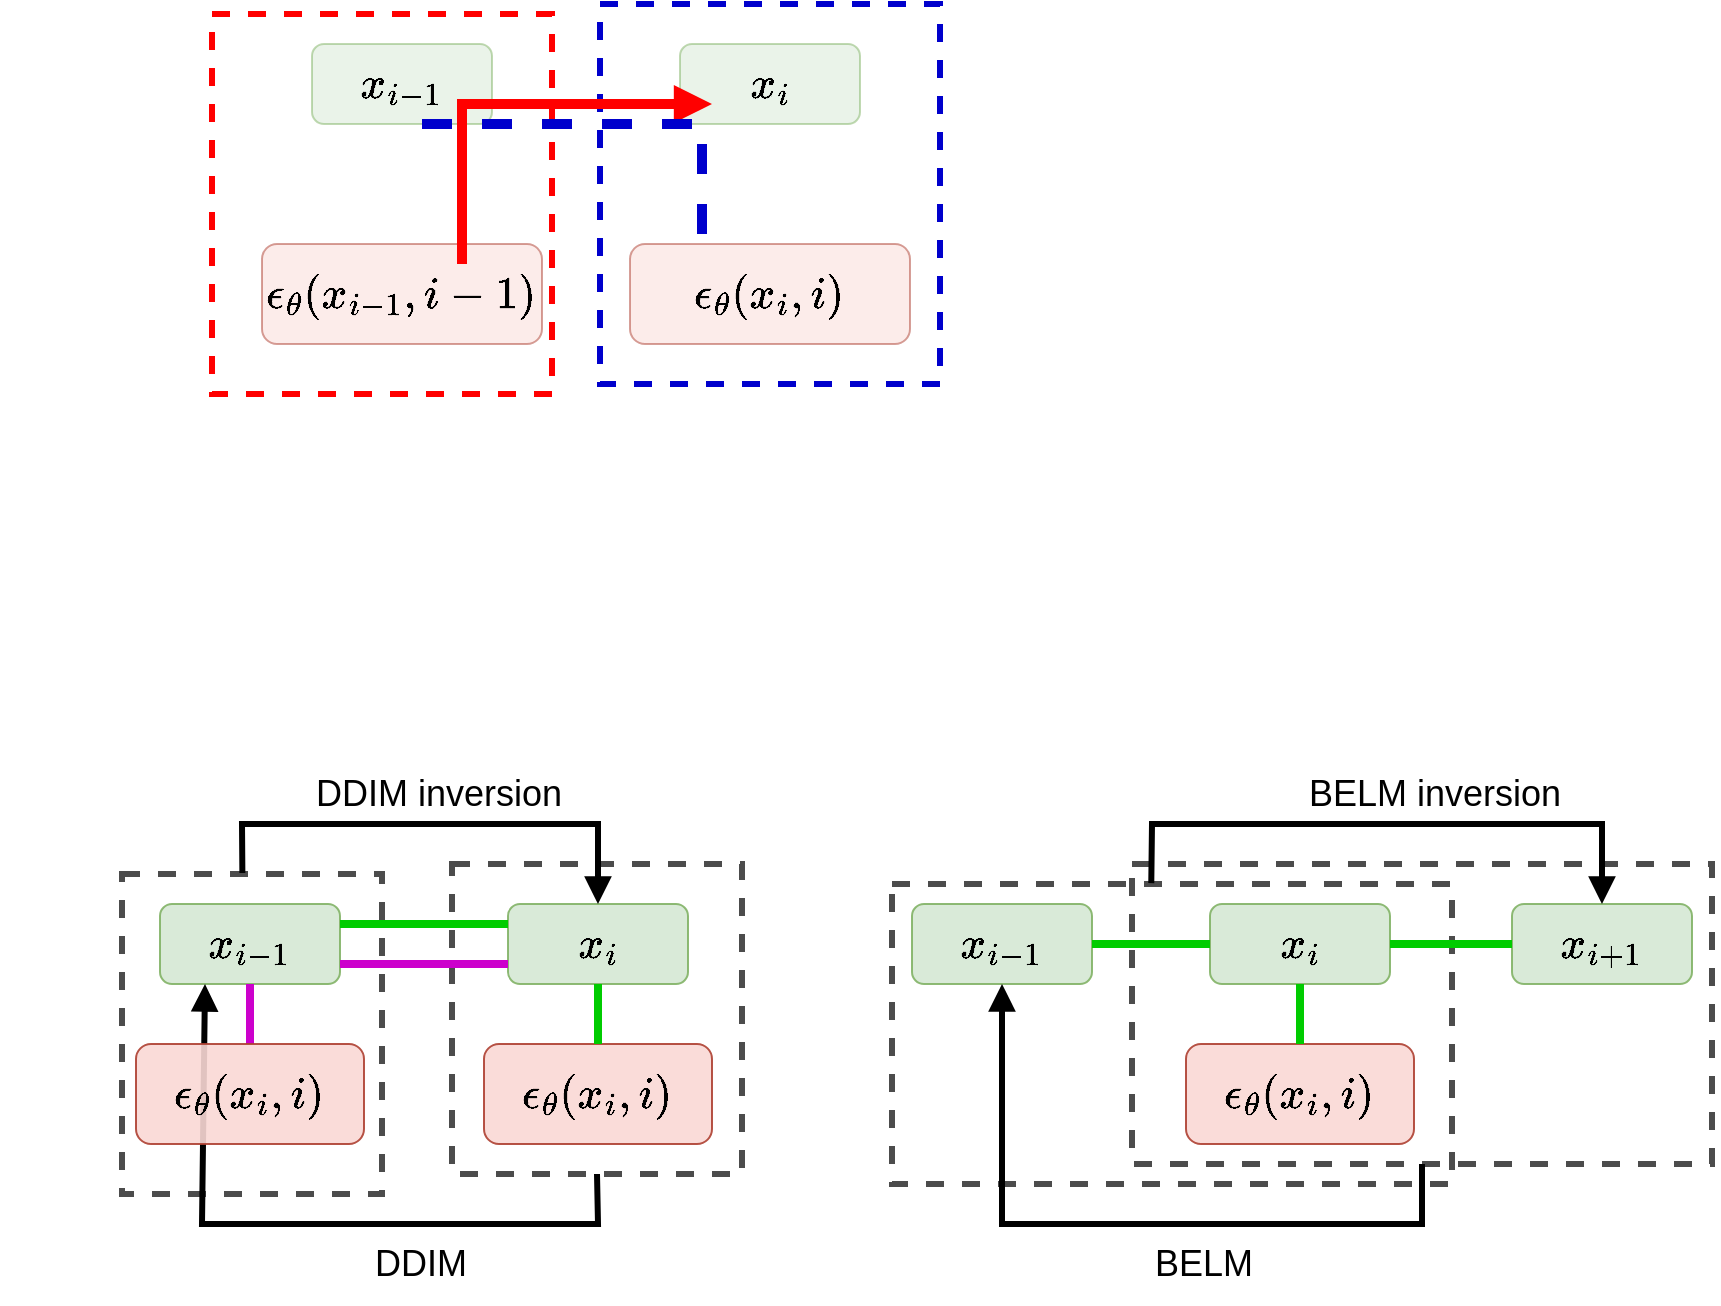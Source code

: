 <mxfile version="24.2.5" type="github">
  <diagram name="第 1 页" id="hfDCCfxJI4M5THJjY5hu">
    <mxGraphModel dx="1776" dy="967" grid="1" gridSize="5" guides="1" tooltips="1" connect="1" arrows="1" fold="1" page="1" pageScale="1" pageWidth="827" pageHeight="1169" math="1" shadow="0">
      <root>
        <mxCell id="0" />
        <mxCell id="1" parent="0" />
        <mxCell id="nAWpLfsRXZ3I_hJHh4ln-35" value="" style="rounded=0;whiteSpace=wrap;html=1;fillColor=none;strokeWidth=3;strokeColor=#000000;movable=1;resizable=1;rotatable=1;deletable=1;editable=1;locked=0;connectable=1;opacity=70;dashed=1;" vertex="1" parent="1">
          <mxGeometry x="185" y="660" width="145" height="155" as="geometry" />
        </mxCell>
        <mxCell id="nAWpLfsRXZ3I_hJHh4ln-22" value="" style="rounded=0;whiteSpace=wrap;html=1;fillColor=none;strokeWidth=3;strokeColor=#000000;movable=1;resizable=1;rotatable=1;deletable=1;editable=1;locked=0;connectable=1;opacity=70;dashed=1;" vertex="1" parent="1">
          <mxGeometry x="525" y="660" width="290" height="150" as="geometry" />
        </mxCell>
        <mxCell id="nAWpLfsRXZ3I_hJHh4ln-20" value="" style="rounded=0;whiteSpace=wrap;html=1;fillColor=none;strokeWidth=3;strokeColor=#000000;movable=1;resizable=1;rotatable=1;deletable=1;editable=1;locked=0;connectable=1;opacity=70;dashed=1;" vertex="1" parent="1">
          <mxGeometry x="405" y="670" width="280" height="150" as="geometry" />
        </mxCell>
        <mxCell id="nAWpLfsRXZ3I_hJHh4ln-12" value="" style="rounded=0;whiteSpace=wrap;html=1;fillColor=none;strokeWidth=3;dashed=1;strokeColor=#FF0000;movable=1;resizable=1;rotatable=1;deletable=1;editable=1;locked=0;connectable=1;" vertex="1" parent="1">
          <mxGeometry x="65" y="235" width="170" height="190" as="geometry" />
        </mxCell>
        <mxCell id="nAWpLfsRXZ3I_hJHh4ln-13" value="" style="rounded=0;whiteSpace=wrap;html=1;fillColor=none;strokeWidth=3;strokeColor=#0000CC;dashed=1;movable=1;resizable=1;rotatable=1;deletable=1;editable=1;locked=0;connectable=1;" vertex="1" parent="1">
          <mxGeometry x="259" y="230" width="170" height="190" as="geometry" />
        </mxCell>
        <mxCell id="nAWpLfsRXZ3I_hJHh4ln-2" value="&lt;font face=&quot;Times New Roman&quot;&gt;&lt;span style=&quot;font-size: 22px;&quot;&gt;$$x_{i-1}$$&lt;/span&gt;&lt;/font&gt;" style="rounded=1;whiteSpace=wrap;html=1;fillColor=#d5e8d4;strokeColor=#82b366;opacity=50;" vertex="1" parent="1">
          <mxGeometry x="115" y="250" width="90" height="40" as="geometry" />
        </mxCell>
        <mxCell id="nAWpLfsRXZ3I_hJHh4ln-5" value="&lt;font face=&quot;Times New Roman&quot;&gt;&lt;span style=&quot;font-size: 22px;&quot;&gt;$$\epsilon_\theta(x_{i-1},i-1)$$&lt;/span&gt;&lt;/font&gt;" style="rounded=1;whiteSpace=wrap;html=1;fillColor=#fad9d5;strokeColor=#ae4132;opacity=50;" vertex="1" parent="1">
          <mxGeometry x="90" y="350" width="140" height="50" as="geometry" />
        </mxCell>
        <mxCell id="nAWpLfsRXZ3I_hJHh4ln-6" value="&lt;font face=&quot;Times New Roman&quot;&gt;&lt;span style=&quot;font-size: 22px;&quot;&gt;$$x_i$$&lt;/span&gt;&lt;/font&gt;" style="rounded=1;whiteSpace=wrap;html=1;fillColor=#d5e8d4;strokeColor=#82b366;opacity=50;" vertex="1" parent="1">
          <mxGeometry x="299" y="250" width="90" height="40" as="geometry" />
        </mxCell>
        <mxCell id="nAWpLfsRXZ3I_hJHh4ln-7" value="&lt;font face=&quot;Times New Roman&quot;&gt;&lt;span style=&quot;font-size: 22px;&quot;&gt;$$\epsilon_\theta(x_{i},i)$$&lt;/span&gt;&lt;/font&gt;" style="rounded=1;whiteSpace=wrap;html=1;fillColor=#fad9d5;strokeColor=#ae4132;opacity=50;" vertex="1" parent="1">
          <mxGeometry x="274" y="350" width="140" height="50" as="geometry" />
        </mxCell>
        <mxCell id="nAWpLfsRXZ3I_hJHh4ln-10" value="" style="endArrow=none;html=1;rounded=0;strokeWidth=5;fillColor=#d80073;strokeColor=#FF0000;startArrow=block;startFill=1;" edge="1" parent="1">
          <mxGeometry width="50" height="50" relative="1" as="geometry">
            <mxPoint x="315" y="280" as="sourcePoint" />
            <mxPoint x="190" y="360" as="targetPoint" />
            <Array as="points">
              <mxPoint x="190" y="280" />
            </Array>
          </mxGeometry>
        </mxCell>
        <mxCell id="nAWpLfsRXZ3I_hJHh4ln-11" value="" style="endArrow=none;html=1;rounded=0;strokeWidth=5;fillColor=#d80073;strokeColor=#0000CC;dashed=1;" edge="1" parent="1">
          <mxGeometry width="50" height="50" relative="1" as="geometry">
            <mxPoint x="170" y="290" as="sourcePoint" />
            <mxPoint x="310" y="360" as="targetPoint" />
            <Array as="points">
              <mxPoint x="310" y="290" />
            </Array>
          </mxGeometry>
        </mxCell>
        <mxCell id="nAWpLfsRXZ3I_hJHh4ln-14" value="&lt;font face=&quot;Times New Roman&quot;&gt;&lt;span style=&quot;font-size: 22px;&quot;&gt;$$x_{i-1}$$&lt;/span&gt;&lt;/font&gt;" style="rounded=1;whiteSpace=wrap;html=1;fillColor=#d5e8d4;strokeColor=#82b366;opacity=90;" vertex="1" parent="1">
          <mxGeometry x="415" y="680" width="90" height="40" as="geometry" />
        </mxCell>
        <mxCell id="nAWpLfsRXZ3I_hJHh4ln-16" value="&lt;font face=&quot;Times New Roman&quot;&gt;&lt;span style=&quot;font-size: 22px;&quot;&gt;$$x_i$$&lt;/span&gt;&lt;/font&gt;" style="rounded=1;whiteSpace=wrap;html=1;fillColor=#d5e8d4;strokeColor=#82b366;opacity=90;" vertex="1" parent="1">
          <mxGeometry x="564" y="680" width="90" height="40" as="geometry" />
        </mxCell>
        <mxCell id="nAWpLfsRXZ3I_hJHh4ln-17" value="&lt;font face=&quot;Times New Roman&quot;&gt;&lt;span style=&quot;font-size: 22px;&quot;&gt;$$\epsilon_\theta(x_{i},i)$$&lt;/span&gt;&lt;/font&gt;" style="rounded=1;whiteSpace=wrap;html=1;fillColor=#fad9d5;strokeColor=#ae4132;opacity=90;" vertex="1" parent="1">
          <mxGeometry x="552" y="750" width="114" height="50" as="geometry" />
        </mxCell>
        <mxCell id="nAWpLfsRXZ3I_hJHh4ln-19" value="&lt;font face=&quot;Times New Roman&quot;&gt;&lt;span style=&quot;font-size: 22px;&quot;&gt;$$x_{i+1}$$&lt;/span&gt;&lt;/font&gt;" style="rounded=1;whiteSpace=wrap;html=1;fillColor=#d5e8d4;strokeColor=#82b366;opacity=90;" vertex="1" parent="1">
          <mxGeometry x="715" y="680" width="90" height="40" as="geometry" />
        </mxCell>
        <mxCell id="nAWpLfsRXZ3I_hJHh4ln-21" value="" style="endArrow=none;html=1;rounded=0;strokeWidth=3;fillColor=#d80073;strokeColor=#000000;startArrow=block;startFill=1;entryX=0.463;entryY=-0.003;entryDx=0;entryDy=0;entryPerimeter=0;" edge="1" parent="1" source="nAWpLfsRXZ3I_hJHh4ln-19" target="nAWpLfsRXZ3I_hJHh4ln-20">
          <mxGeometry width="50" height="50" relative="1" as="geometry">
            <mxPoint x="795" y="655" as="sourcePoint" />
            <mxPoint x="515" y="650" as="targetPoint" />
            <Array as="points">
              <mxPoint x="760" y="640" />
              <mxPoint x="535" y="640" />
            </Array>
          </mxGeometry>
        </mxCell>
        <mxCell id="nAWpLfsRXZ3I_hJHh4ln-23" value="" style="endArrow=none;html=1;rounded=0;strokeWidth=3;fillColor=#d80073;strokeColor=#000000;startArrow=block;startFill=1;entryX=0.5;entryY=1;entryDx=0;entryDy=0;exitX=0.5;exitY=1;exitDx=0;exitDy=0;" edge="1" parent="1" source="nAWpLfsRXZ3I_hJHh4ln-14" target="nAWpLfsRXZ3I_hJHh4ln-22">
          <mxGeometry width="50" height="50" relative="1" as="geometry">
            <mxPoint x="424" y="720" as="sourcePoint" />
            <mxPoint x="695" y="885" as="targetPoint" />
            <Array as="points">
              <mxPoint x="460" y="840" />
              <mxPoint x="670" y="840" />
            </Array>
          </mxGeometry>
        </mxCell>
        <mxCell id="nAWpLfsRXZ3I_hJHh4ln-29" value="" style="endArrow=none;html=1;rounded=0;exitX=1;exitY=0.5;exitDx=0;exitDy=0;entryX=0;entryY=0.5;entryDx=0;entryDy=0;strokeWidth=4;strokeColor=#00CC00;" edge="1" parent="1" source="nAWpLfsRXZ3I_hJHh4ln-14" target="nAWpLfsRXZ3I_hJHh4ln-16">
          <mxGeometry width="50" height="50" relative="1" as="geometry">
            <mxPoint x="630" y="705" as="sourcePoint" />
            <mxPoint x="680" y="655" as="targetPoint" />
          </mxGeometry>
        </mxCell>
        <mxCell id="nAWpLfsRXZ3I_hJHh4ln-30" value="" style="endArrow=none;html=1;rounded=0;exitX=0.5;exitY=1;exitDx=0;exitDy=0;entryX=0.5;entryY=0;entryDx=0;entryDy=0;strokeWidth=4;strokeColor=#00CC00;" edge="1" parent="1" source="nAWpLfsRXZ3I_hJHh4ln-16" target="nAWpLfsRXZ3I_hJHh4ln-17">
          <mxGeometry width="50" height="50" relative="1" as="geometry">
            <mxPoint x="630" y="705" as="sourcePoint" />
            <mxPoint x="680" y="655" as="targetPoint" />
          </mxGeometry>
        </mxCell>
        <mxCell id="nAWpLfsRXZ3I_hJHh4ln-31" value="" style="endArrow=none;html=1;rounded=0;entryX=0;entryY=0.5;entryDx=0;entryDy=0;exitX=1;exitY=0.5;exitDx=0;exitDy=0;strokeWidth=4;strokeColor=#00CC00;" edge="1" parent="1" source="nAWpLfsRXZ3I_hJHh4ln-16" target="nAWpLfsRXZ3I_hJHh4ln-19">
          <mxGeometry width="50" height="50" relative="1" as="geometry">
            <mxPoint x="630" y="705" as="sourcePoint" />
            <mxPoint x="680" y="655" as="targetPoint" />
          </mxGeometry>
        </mxCell>
        <mxCell id="nAWpLfsRXZ3I_hJHh4ln-32" value="&lt;font style=&quot;font-size: 18px;&quot;&gt;BELM inversion&lt;/font&gt;" style="text;html=1;align=center;verticalAlign=middle;resizable=0;points=[];autosize=1;strokeColor=none;fillColor=none;" vertex="1" parent="1">
          <mxGeometry x="603" y="605" width="145" height="40" as="geometry" />
        </mxCell>
        <mxCell id="nAWpLfsRXZ3I_hJHh4ln-33" value="&lt;font style=&quot;font-size: 18px;&quot;&gt;BELM&amp;nbsp;&lt;/font&gt;" style="text;html=1;align=center;verticalAlign=middle;resizable=0;points=[];autosize=1;strokeColor=none;fillColor=none;" vertex="1" parent="1">
          <mxGeometry x="525" y="840" width="75" height="40" as="geometry" />
        </mxCell>
        <mxCell id="nAWpLfsRXZ3I_hJHh4ln-34" value="" style="rounded=0;whiteSpace=wrap;html=1;fillColor=none;strokeWidth=3;strokeColor=#000000;movable=1;resizable=1;rotatable=1;deletable=1;editable=1;locked=0;connectable=1;opacity=70;dashed=1;" vertex="1" parent="1">
          <mxGeometry x="20" y="665" width="130" height="160" as="geometry" />
        </mxCell>
        <mxCell id="nAWpLfsRXZ3I_hJHh4ln-36" value="&lt;font face=&quot;Times New Roman&quot;&gt;&lt;span style=&quot;font-size: 22px;&quot;&gt;$$x_{i-1}$$&lt;/span&gt;&lt;/font&gt;" style="rounded=1;whiteSpace=wrap;html=1;fillColor=#d5e8d4;strokeColor=#82b366;opacity=90;" vertex="1" parent="1">
          <mxGeometry x="39" y="680" width="90" height="40" as="geometry" />
        </mxCell>
        <mxCell id="nAWpLfsRXZ3I_hJHh4ln-37" value="&lt;font face=&quot;Times New Roman&quot;&gt;&lt;span style=&quot;font-size: 22px;&quot;&gt;$$x_i$$&lt;/span&gt;&lt;/font&gt;" style="rounded=1;whiteSpace=wrap;html=1;fillColor=#d5e8d4;strokeColor=#82b366;opacity=90;" vertex="1" parent="1">
          <mxGeometry x="213" y="680" width="90" height="40" as="geometry" />
        </mxCell>
        <mxCell id="nAWpLfsRXZ3I_hJHh4ln-38" value="&lt;font face=&quot;Times New Roman&quot;&gt;&lt;span style=&quot;font-size: 22px;&quot;&gt;$$\epsilon_\theta(x_{i},i)$$&lt;/span&gt;&lt;/font&gt;" style="rounded=1;whiteSpace=wrap;html=1;fillColor=#fad9d5;strokeColor=#ae4132;opacity=90;" vertex="1" parent="1">
          <mxGeometry x="201" y="750" width="114" height="50" as="geometry" />
        </mxCell>
        <mxCell id="nAWpLfsRXZ3I_hJHh4ln-40" value="" style="endArrow=none;html=1;rounded=0;strokeWidth=3;fillColor=#d80073;strokeColor=#000000;startArrow=block;startFill=1;entryX=0.463;entryY=-0.003;entryDx=0;entryDy=0;entryPerimeter=0;exitX=0.5;exitY=0;exitDx=0;exitDy=0;" edge="1" parent="1" source="nAWpLfsRXZ3I_hJHh4ln-37" target="nAWpLfsRXZ3I_hJHh4ln-34">
          <mxGeometry width="50" height="50" relative="1" as="geometry">
            <mxPoint x="305" y="610" as="sourcePoint" />
            <mxPoint x="144" y="650" as="targetPoint" />
            <Array as="points">
              <mxPoint x="258" y="640" />
              <mxPoint x="80" y="640" />
            </Array>
          </mxGeometry>
        </mxCell>
        <mxCell id="nAWpLfsRXZ3I_hJHh4ln-42" value="" style="endArrow=none;html=1;rounded=0;exitX=1;exitY=0.25;exitDx=0;exitDy=0;strokeWidth=4;strokeColor=#00CC00;entryX=0;entryY=0.25;entryDx=0;entryDy=0;" edge="1" parent="1" source="nAWpLfsRXZ3I_hJHh4ln-36" target="nAWpLfsRXZ3I_hJHh4ln-37">
          <mxGeometry width="50" height="50" relative="1" as="geometry">
            <mxPoint x="259" y="705" as="sourcePoint" />
            <mxPoint x="190" y="690" as="targetPoint" />
          </mxGeometry>
        </mxCell>
        <mxCell id="nAWpLfsRXZ3I_hJHh4ln-43" value="" style="endArrow=none;html=1;rounded=0;exitX=0.5;exitY=1;exitDx=0;exitDy=0;entryX=0.5;entryY=0;entryDx=0;entryDy=0;strokeWidth=4;strokeColor=#00CC00;" edge="1" parent="1" source="nAWpLfsRXZ3I_hJHh4ln-37" target="nAWpLfsRXZ3I_hJHh4ln-38">
          <mxGeometry width="50" height="50" relative="1" as="geometry">
            <mxPoint x="259" y="705" as="sourcePoint" />
            <mxPoint x="309" y="655" as="targetPoint" />
          </mxGeometry>
        </mxCell>
        <mxCell id="nAWpLfsRXZ3I_hJHh4ln-45" value="&lt;font style=&quot;font-size: 18px;&quot;&gt;DDIM inversion&lt;/font&gt;" style="text;html=1;align=center;verticalAlign=middle;resizable=0;points=[];autosize=1;strokeColor=none;fillColor=none;" vertex="1" parent="1">
          <mxGeometry x="105" y="605" width="145" height="40" as="geometry" />
        </mxCell>
        <mxCell id="nAWpLfsRXZ3I_hJHh4ln-46" value="&lt;font style=&quot;font-size: 18px;&quot;&gt;DDIM&lt;/font&gt;" style="text;html=1;align=center;verticalAlign=middle;resizable=0;points=[];autosize=1;strokeColor=none;fillColor=none;" vertex="1" parent="1">
          <mxGeometry x="136" y="840" width="65" height="40" as="geometry" />
        </mxCell>
        <mxCell id="nAWpLfsRXZ3I_hJHh4ln-48" value="" style="endArrow=none;html=1;rounded=0;exitX=1;exitY=0.75;exitDx=0;exitDy=0;entryX=0;entryY=0.75;entryDx=0;entryDy=0;strokeWidth=4;strokeColor=#CC00CC;" edge="1" parent="1" source="nAWpLfsRXZ3I_hJHh4ln-36" target="nAWpLfsRXZ3I_hJHh4ln-37">
          <mxGeometry width="50" height="50" relative="1" as="geometry">
            <mxPoint x="128" y="945" as="sourcePoint" />
            <mxPoint x="192" y="945" as="targetPoint" />
          </mxGeometry>
        </mxCell>
        <mxCell id="nAWpLfsRXZ3I_hJHh4ln-50" value="" style="endArrow=none;html=1;rounded=0;exitX=0.5;exitY=1;exitDx=0;exitDy=0;entryX=0.5;entryY=0;entryDx=0;entryDy=0;strokeWidth=4;strokeColor=#CC00CC;" edge="1" parent="1" source="nAWpLfsRXZ3I_hJHh4ln-36" target="nAWpLfsRXZ3I_hJHh4ln-47">
          <mxGeometry width="50" height="50" relative="1" as="geometry">
            <mxPoint x="115" y="955" as="sourcePoint" />
            <mxPoint x="179" y="955" as="targetPoint" />
          </mxGeometry>
        </mxCell>
        <mxCell id="nAWpLfsRXZ3I_hJHh4ln-51" value="" style="endArrow=none;html=1;rounded=0;strokeWidth=3;fillColor=#d80073;strokeColor=#000000;startArrow=block;startFill=1;entryX=0.5;entryY=1;entryDx=0;entryDy=0;exitX=0.25;exitY=1;exitDx=0;exitDy=0;" edge="1" parent="1" source="nAWpLfsRXZ3I_hJHh4ln-36" target="nAWpLfsRXZ3I_hJHh4ln-35">
          <mxGeometry width="50" height="50" relative="1" as="geometry">
            <mxPoint x="50" y="905" as="sourcePoint" />
            <mxPoint x="270" y="860" as="targetPoint" />
            <Array as="points">
              <mxPoint x="60" y="840" />
              <mxPoint x="258" y="840" />
            </Array>
          </mxGeometry>
        </mxCell>
        <mxCell id="nAWpLfsRXZ3I_hJHh4ln-47" value="&lt;font face=&quot;Times New Roman&quot;&gt;&lt;span style=&quot;font-size: 22px;&quot;&gt;$$\epsilon_\theta(x_{i},i)$$&lt;/span&gt;&lt;/font&gt;" style="rounded=1;whiteSpace=wrap;html=1;fillColor=#fad9d5;strokeColor=#ae4132;opacity=90;" vertex="1" parent="1">
          <mxGeometry x="27" y="750" width="114" height="50" as="geometry" />
        </mxCell>
      </root>
    </mxGraphModel>
  </diagram>
</mxfile>
